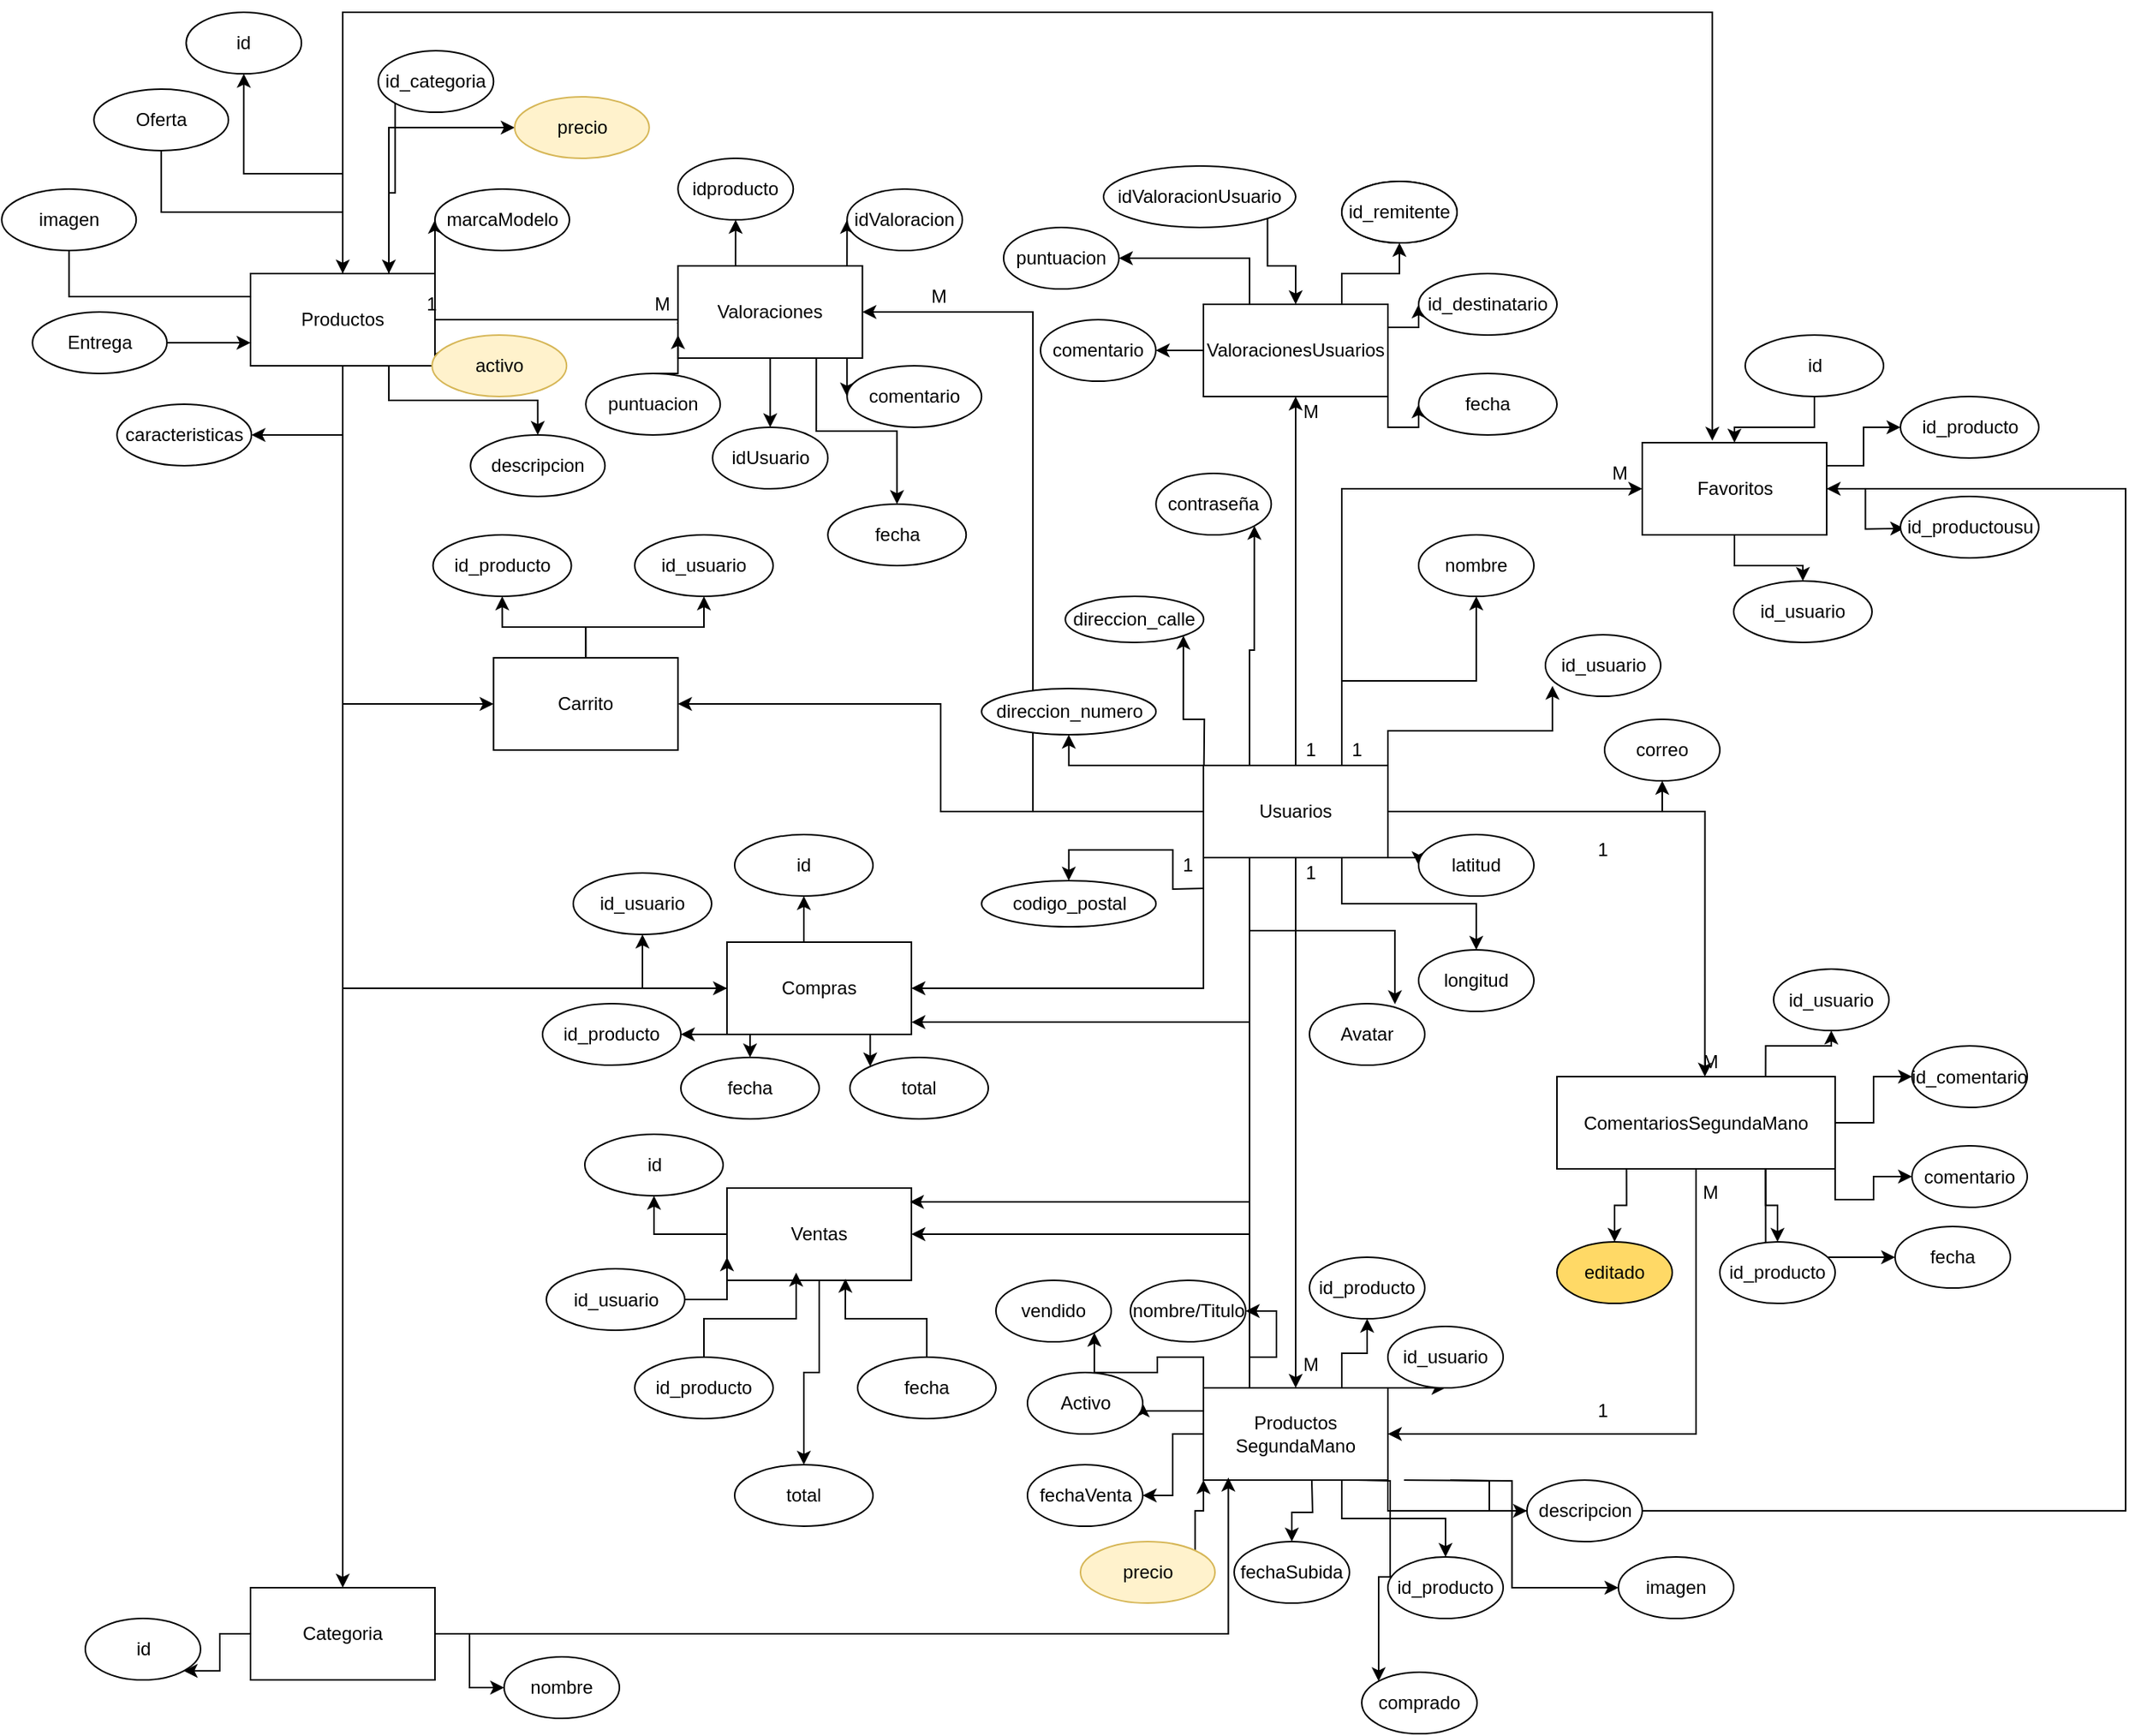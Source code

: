 <mxfile version="24.3.1" type="device">
  <diagram name="Página-1" id="EA7aN-TBTle9Otq8R43J">
    <mxGraphModel dx="2073" dy="1615" grid="1" gridSize="10" guides="1" tooltips="1" connect="1" arrows="1" fold="1" page="1" pageScale="1" pageWidth="827" pageHeight="1169" math="0" shadow="0">
      <root>
        <mxCell id="0" />
        <mxCell id="1" parent="0" />
        <mxCell id="FW-JDr_s4PCAu5C2hTzt-4" style="edgeStyle=orthogonalEdgeStyle;rounded=0;orthogonalLoop=1;jettySize=auto;html=1;exitX=1;exitY=0.5;exitDx=0;exitDy=0;entryX=-0.008;entryY=0.62;entryDx=0;entryDy=0;entryPerimeter=0;" parent="1" source="FW-JDr_s4PCAu5C2hTzt-1" target="FW-JDr_s4PCAu5C2hTzt-2" edge="1">
          <mxGeometry relative="1" as="geometry">
            <mxPoint x="248.13" y="150" as="targetPoint" />
            <Array as="points">
              <mxPoint x="247.13" y="150" />
            </Array>
          </mxGeometry>
        </mxCell>
        <mxCell id="0ktrd48kV1cv61AAb-M5-20" style="edgeStyle=orthogonalEdgeStyle;rounded=0;orthogonalLoop=1;jettySize=auto;html=1;exitX=0.5;exitY=0;exitDx=0;exitDy=0;" parent="1" source="FW-JDr_s4PCAu5C2hTzt-1" target="0ktrd48kV1cv61AAb-M5-16" edge="1">
          <mxGeometry relative="1" as="geometry" />
        </mxCell>
        <mxCell id="0ktrd48kV1cv61AAb-M5-21" style="edgeStyle=orthogonalEdgeStyle;rounded=0;orthogonalLoop=1;jettySize=auto;html=1;exitX=1;exitY=0;exitDx=0;exitDy=0;entryX=0;entryY=0.5;entryDx=0;entryDy=0;" parent="1" source="FW-JDr_s4PCAu5C2hTzt-1" target="0ktrd48kV1cv61AAb-M5-17" edge="1">
          <mxGeometry relative="1" as="geometry" />
        </mxCell>
        <mxCell id="0ktrd48kV1cv61AAb-M5-22" style="edgeStyle=orthogonalEdgeStyle;rounded=0;orthogonalLoop=1;jettySize=auto;html=1;exitX=0;exitY=0.25;exitDx=0;exitDy=0;entryX=0.5;entryY=1;entryDx=0;entryDy=0;" parent="1" source="FW-JDr_s4PCAu5C2hTzt-1" target="0ktrd48kV1cv61AAb-M5-18" edge="1">
          <mxGeometry relative="1" as="geometry" />
        </mxCell>
        <mxCell id="0ktrd48kV1cv61AAb-M5-23" style="edgeStyle=orthogonalEdgeStyle;rounded=0;orthogonalLoop=1;jettySize=auto;html=1;exitX=0.5;exitY=1;exitDx=0;exitDy=0;entryX=1;entryY=0.5;entryDx=0;entryDy=0;" parent="1" source="FW-JDr_s4PCAu5C2hTzt-1" target="0ktrd48kV1cv61AAb-M5-19" edge="1">
          <mxGeometry relative="1" as="geometry" />
        </mxCell>
        <mxCell id="0ktrd48kV1cv61AAb-M5-25" style="edgeStyle=orthogonalEdgeStyle;rounded=0;orthogonalLoop=1;jettySize=auto;html=1;exitX=0.75;exitY=1;exitDx=0;exitDy=0;" parent="1" source="FW-JDr_s4PCAu5C2hTzt-1" target="0ktrd48kV1cv61AAb-M5-24" edge="1">
          <mxGeometry relative="1" as="geometry" />
        </mxCell>
        <mxCell id="wy2KGiXOY7XyAVy5TqoR-2" style="edgeStyle=orthogonalEdgeStyle;rounded=0;orthogonalLoop=1;jettySize=auto;html=1;exitX=1;exitY=0.75;exitDx=0;exitDy=0;entryX=0;entryY=0.5;entryDx=0;entryDy=0;" parent="1" source="FW-JDr_s4PCAu5C2hTzt-1" target="wy2KGiXOY7XyAVy5TqoR-1" edge="1">
          <mxGeometry relative="1" as="geometry" />
        </mxCell>
        <mxCell id="wy2KGiXOY7XyAVy5TqoR-13" style="edgeStyle=orthogonalEdgeStyle;rounded=0;orthogonalLoop=1;jettySize=auto;html=1;exitX=0.5;exitY=1;exitDx=0;exitDy=0;entryX=0.5;entryY=0;entryDx=0;entryDy=0;" parent="1" source="FW-JDr_s4PCAu5C2hTzt-1" target="wy2KGiXOY7XyAVy5TqoR-3" edge="1">
          <mxGeometry relative="1" as="geometry">
            <mxPoint x="-40.0" y="950" as="targetPoint" />
          </mxGeometry>
        </mxCell>
        <mxCell id="wy2KGiXOY7XyAVy5TqoR-17" style="edgeStyle=orthogonalEdgeStyle;rounded=0;orthogonalLoop=1;jettySize=auto;html=1;exitX=0.75;exitY=0;exitDx=0;exitDy=0;entryX=0;entryY=0.5;entryDx=0;entryDy=0;" parent="1" source="FW-JDr_s4PCAu5C2hTzt-1" target="wy2KGiXOY7XyAVy5TqoR-16" edge="1">
          <mxGeometry relative="1" as="geometry" />
        </mxCell>
        <mxCell id="qUaDmYmvCXXhJOkRJQls-21" style="edgeStyle=orthogonalEdgeStyle;rounded=0;orthogonalLoop=1;jettySize=auto;html=1;exitX=0.5;exitY=1;exitDx=0;exitDy=0;entryX=0;entryY=0.5;entryDx=0;entryDy=0;" parent="1" source="FW-JDr_s4PCAu5C2hTzt-1" target="tZ9dOB1mtpPrXh-z9F5N-1" edge="1">
          <mxGeometry relative="1" as="geometry" />
        </mxCell>
        <mxCell id="QuN_vF9S27K4gE4ot9k8-2" style="edgeStyle=orthogonalEdgeStyle;rounded=0;orthogonalLoop=1;jettySize=auto;html=1;exitX=0.5;exitY=1;exitDx=0;exitDy=0;entryX=0;entryY=0.5;entryDx=0;entryDy=0;" parent="1" source="FW-JDr_s4PCAu5C2hTzt-1" target="QuN_vF9S27K4gE4ot9k8-1" edge="1">
          <mxGeometry relative="1" as="geometry" />
        </mxCell>
        <mxCell id="FW-JDr_s4PCAu5C2hTzt-1" value="&lt;div&gt;&lt;br&gt;&lt;/div&gt;Productos&lt;div&gt;&lt;br&gt;&lt;/div&gt;" style="rounded=0;whiteSpace=wrap;html=1;" parent="1" vertex="1">
          <mxGeometry x="-100" y="120" width="120" height="60" as="geometry" />
        </mxCell>
        <mxCell id="0ktrd48kV1cv61AAb-M5-38" style="edgeStyle=orthogonalEdgeStyle;rounded=0;orthogonalLoop=1;jettySize=auto;html=1;exitX=0.5;exitY=0;exitDx=0;exitDy=0;entryX=0.5;entryY=1;entryDx=0;entryDy=0;" parent="1" source="FW-JDr_s4PCAu5C2hTzt-2" target="0ktrd48kV1cv61AAb-M5-29" edge="1">
          <mxGeometry relative="1" as="geometry" />
        </mxCell>
        <mxCell id="0ktrd48kV1cv61AAb-M5-39" style="edgeStyle=orthogonalEdgeStyle;rounded=0;orthogonalLoop=1;jettySize=auto;html=1;exitX=0.75;exitY=0;exitDx=0;exitDy=0;entryX=0;entryY=0.5;entryDx=0;entryDy=0;" parent="1" source="FW-JDr_s4PCAu5C2hTzt-2" target="0ktrd48kV1cv61AAb-M5-35" edge="1">
          <mxGeometry relative="1" as="geometry" />
        </mxCell>
        <mxCell id="0ktrd48kV1cv61AAb-M5-40" style="edgeStyle=orthogonalEdgeStyle;rounded=0;orthogonalLoop=1;jettySize=auto;html=1;exitX=0.5;exitY=1;exitDx=0;exitDy=0;entryX=0.5;entryY=0;entryDx=0;entryDy=0;" parent="1" source="FW-JDr_s4PCAu5C2hTzt-2" target="0ktrd48kV1cv61AAb-M5-30" edge="1">
          <mxGeometry relative="1" as="geometry" />
        </mxCell>
        <mxCell id="0ktrd48kV1cv61AAb-M5-41" style="edgeStyle=orthogonalEdgeStyle;rounded=0;orthogonalLoop=1;jettySize=auto;html=1;exitX=0.75;exitY=1;exitDx=0;exitDy=0;entryX=0;entryY=0.5;entryDx=0;entryDy=0;" parent="1" source="FW-JDr_s4PCAu5C2hTzt-2" target="0ktrd48kV1cv61AAb-M5-37" edge="1">
          <mxGeometry relative="1" as="geometry" />
        </mxCell>
        <mxCell id="0ktrd48kV1cv61AAb-M5-64" style="edgeStyle=orthogonalEdgeStyle;rounded=0;orthogonalLoop=1;jettySize=auto;html=1;exitX=0.75;exitY=1;exitDx=0;exitDy=0;entryX=0.5;entryY=0;entryDx=0;entryDy=0;" parent="1" source="FW-JDr_s4PCAu5C2hTzt-2" target="0ktrd48kV1cv61AAb-M5-53" edge="1">
          <mxGeometry relative="1" as="geometry" />
        </mxCell>
        <mxCell id="FW-JDr_s4PCAu5C2hTzt-2" value="Valoraciones" style="rounded=0;whiteSpace=wrap;html=1;" parent="1" vertex="1">
          <mxGeometry x="178.13" y="115" width="120" height="60" as="geometry" />
        </mxCell>
        <mxCell id="FW-JDr_s4PCAu5C2hTzt-6" style="edgeStyle=orthogonalEdgeStyle;rounded=0;orthogonalLoop=1;jettySize=auto;html=1;exitX=0;exitY=0.5;exitDx=0;exitDy=0;entryX=1;entryY=0.5;entryDx=0;entryDy=0;" parent="1" source="FW-JDr_s4PCAu5C2hTzt-3" target="FW-JDr_s4PCAu5C2hTzt-2" edge="1">
          <mxGeometry relative="1" as="geometry" />
        </mxCell>
        <mxCell id="FW-JDr_s4PCAu5C2hTzt-13" style="edgeStyle=orthogonalEdgeStyle;rounded=0;orthogonalLoop=1;jettySize=auto;html=1;exitX=0.5;exitY=1;exitDx=0;exitDy=0;entryX=0.5;entryY=0;entryDx=0;entryDy=0;" parent="1" source="FW-JDr_s4PCAu5C2hTzt-3" target="FW-JDr_s4PCAu5C2hTzt-12" edge="1">
          <mxGeometry relative="1" as="geometry" />
        </mxCell>
        <mxCell id="0ktrd48kV1cv61AAb-M5-2" style="edgeStyle=orthogonalEdgeStyle;rounded=0;orthogonalLoop=1;jettySize=auto;html=1;exitX=0.5;exitY=0;exitDx=0;exitDy=0;" parent="1" source="FW-JDr_s4PCAu5C2hTzt-3" target="0ktrd48kV1cv61AAb-M5-1" edge="1">
          <mxGeometry relative="1" as="geometry" />
        </mxCell>
        <mxCell id="0ktrd48kV1cv61AAb-M5-9" style="edgeStyle=orthogonalEdgeStyle;rounded=0;orthogonalLoop=1;jettySize=auto;html=1;exitX=1;exitY=0.5;exitDx=0;exitDy=0;entryX=0.25;entryY=0;entryDx=0;entryDy=0;" parent="1" edge="1">
          <mxGeometry relative="1" as="geometry">
            <mxPoint x="846.25" y="642.5" as="targetPoint" />
            <mxPoint x="671" y="470" as="sourcePoint" />
            <Array as="points">
              <mxPoint x="846" y="470" />
            </Array>
          </mxGeometry>
        </mxCell>
        <mxCell id="0ktrd48kV1cv61AAb-M5-74" style="edgeStyle=orthogonalEdgeStyle;rounded=0;orthogonalLoop=1;jettySize=auto;html=1;exitX=0;exitY=0;exitDx=0;exitDy=0;entryX=1;entryY=1;entryDx=0;entryDy=0;" parent="1" target="0ktrd48kV1cv61AAb-M5-68" edge="1">
          <mxGeometry relative="1" as="geometry">
            <mxPoint x="520.13" y="460" as="sourcePoint" />
          </mxGeometry>
        </mxCell>
        <mxCell id="0ktrd48kV1cv61AAb-M5-75" style="edgeStyle=orthogonalEdgeStyle;rounded=0;orthogonalLoop=1;jettySize=auto;html=1;exitX=0.25;exitY=0;exitDx=0;exitDy=0;entryX=1;entryY=1;entryDx=0;entryDy=0;" parent="1" source="FW-JDr_s4PCAu5C2hTzt-3" target="0ktrd48kV1cv61AAb-M5-66" edge="1">
          <mxGeometry relative="1" as="geometry" />
        </mxCell>
        <mxCell id="0ktrd48kV1cv61AAb-M5-76" style="edgeStyle=orthogonalEdgeStyle;rounded=0;orthogonalLoop=1;jettySize=auto;html=1;exitX=0.75;exitY=0;exitDx=0;exitDy=0;entryX=0.5;entryY=1;entryDx=0;entryDy=0;" parent="1" source="FW-JDr_s4PCAu5C2hTzt-3" target="0ktrd48kV1cv61AAb-M5-65" edge="1">
          <mxGeometry relative="1" as="geometry" />
        </mxCell>
        <mxCell id="0ktrd48kV1cv61AAb-M5-78" style="edgeStyle=orthogonalEdgeStyle;rounded=0;orthogonalLoop=1;jettySize=auto;html=1;exitX=1;exitY=0.5;exitDx=0;exitDy=0;entryX=0.5;entryY=1;entryDx=0;entryDy=0;" parent="1" source="FW-JDr_s4PCAu5C2hTzt-3" target="0ktrd48kV1cv61AAb-M5-67" edge="1">
          <mxGeometry relative="1" as="geometry" />
        </mxCell>
        <mxCell id="0ktrd48kV1cv61AAb-M5-79" style="edgeStyle=orthogonalEdgeStyle;rounded=0;orthogonalLoop=1;jettySize=auto;html=1;exitX=1;exitY=1;exitDx=0;exitDy=0;entryX=0;entryY=0.5;entryDx=0;entryDy=0;" parent="1" source="FW-JDr_s4PCAu5C2hTzt-3" target="0ktrd48kV1cv61AAb-M5-71" edge="1">
          <mxGeometry relative="1" as="geometry" />
        </mxCell>
        <mxCell id="0ktrd48kV1cv61AAb-M5-80" style="edgeStyle=orthogonalEdgeStyle;rounded=0;orthogonalLoop=1;jettySize=auto;html=1;exitX=0.75;exitY=1;exitDx=0;exitDy=0;entryX=0.5;entryY=0;entryDx=0;entryDy=0;" parent="1" source="FW-JDr_s4PCAu5C2hTzt-3" target="0ktrd48kV1cv61AAb-M5-72" edge="1">
          <mxGeometry relative="1" as="geometry" />
        </mxCell>
        <mxCell id="0ktrd48kV1cv61AAb-M5-82" style="edgeStyle=orthogonalEdgeStyle;rounded=0;orthogonalLoop=1;jettySize=auto;html=1;exitX=0;exitY=1;exitDx=0;exitDy=0;entryX=0.5;entryY=0;entryDx=0;entryDy=0;" parent="1" target="0ktrd48kV1cv61AAb-M5-70" edge="1">
          <mxGeometry relative="1" as="geometry">
            <mxPoint x="520.13" y="520" as="sourcePoint" />
          </mxGeometry>
        </mxCell>
        <mxCell id="tZ9dOB1mtpPrXh-z9F5N-4" style="edgeStyle=orthogonalEdgeStyle;rounded=0;orthogonalLoop=1;jettySize=auto;html=1;exitX=0;exitY=1;exitDx=0;exitDy=0;entryX=1;entryY=0.5;entryDx=0;entryDy=0;" parent="1" source="FW-JDr_s4PCAu5C2hTzt-3" target="tZ9dOB1mtpPrXh-z9F5N-1" edge="1">
          <mxGeometry relative="1" as="geometry" />
        </mxCell>
        <mxCell id="qUaDmYmvCXXhJOkRJQls-6" style="edgeStyle=orthogonalEdgeStyle;rounded=0;orthogonalLoop=1;jettySize=auto;html=1;exitX=0.75;exitY=0;exitDx=0;exitDy=0;entryX=0;entryY=0.5;entryDx=0;entryDy=0;" parent="1" source="FW-JDr_s4PCAu5C2hTzt-3" target="qUaDmYmvCXXhJOkRJQls-5" edge="1">
          <mxGeometry relative="1" as="geometry" />
        </mxCell>
        <mxCell id="QuN_vF9S27K4gE4ot9k8-3" style="edgeStyle=orthogonalEdgeStyle;rounded=0;orthogonalLoop=1;jettySize=auto;html=1;exitX=0;exitY=0;exitDx=0;exitDy=0;entryX=0.5;entryY=1;entryDx=0;entryDy=0;" parent="1" source="FW-JDr_s4PCAu5C2hTzt-3" target="0ktrd48kV1cv61AAb-M5-69" edge="1">
          <mxGeometry relative="1" as="geometry">
            <Array as="points">
              <mxPoint x="432" y="440" />
            </Array>
          </mxGeometry>
        </mxCell>
        <mxCell id="QuN_vF9S27K4gE4ot9k8-4" style="edgeStyle=orthogonalEdgeStyle;rounded=0;orthogonalLoop=1;jettySize=auto;html=1;exitX=0;exitY=0.5;exitDx=0;exitDy=0;entryX=1;entryY=0.5;entryDx=0;entryDy=0;" parent="1" source="FW-JDr_s4PCAu5C2hTzt-3" target="QuN_vF9S27K4gE4ot9k8-1" edge="1">
          <mxGeometry relative="1" as="geometry" />
        </mxCell>
        <mxCell id="FW-JDr_s4PCAu5C2hTzt-3" value="Usuarios" style="rounded=0;whiteSpace=wrap;html=1;" parent="1" vertex="1">
          <mxGeometry x="520" y="440" width="120" height="60" as="geometry" />
        </mxCell>
        <mxCell id="FW-JDr_s4PCAu5C2hTzt-7" value="M" style="text;html=1;align=center;verticalAlign=middle;whiteSpace=wrap;rounded=0;" parent="1" vertex="1">
          <mxGeometry x="158.13" y="135" width="20" height="10" as="geometry" />
        </mxCell>
        <mxCell id="FW-JDr_s4PCAu5C2hTzt-8" value="1" style="text;html=1;align=center;verticalAlign=middle;whiteSpace=wrap;rounded=0;" parent="1" vertex="1">
          <mxGeometry x="8.13" y="135" width="20" height="10" as="geometry" />
        </mxCell>
        <mxCell id="FW-JDr_s4PCAu5C2hTzt-10" value="M" style="text;html=1;align=center;verticalAlign=middle;whiteSpace=wrap;rounded=0;" parent="1" vertex="1">
          <mxGeometry x="338.13" y="130" width="20" height="10" as="geometry" />
        </mxCell>
        <mxCell id="FW-JDr_s4PCAu5C2hTzt-11" value="1" style="text;html=1;align=center;verticalAlign=middle;whiteSpace=wrap;rounded=0;" parent="1" vertex="1">
          <mxGeometry x="500.13" y="500" width="20" height="10" as="geometry" />
        </mxCell>
        <mxCell id="0ktrd48kV1cv61AAb-M5-110" style="edgeStyle=orthogonalEdgeStyle;rounded=0;orthogonalLoop=1;jettySize=auto;html=1;exitX=0.75;exitY=0;exitDx=0;exitDy=0;" parent="1" source="FW-JDr_s4PCAu5C2hTzt-12" target="0ktrd48kV1cv61AAb-M5-100" edge="1">
          <mxGeometry relative="1" as="geometry" />
        </mxCell>
        <mxCell id="0ktrd48kV1cv61AAb-M5-111" style="edgeStyle=orthogonalEdgeStyle;rounded=0;orthogonalLoop=1;jettySize=auto;html=1;exitX=1;exitY=0;exitDx=0;exitDy=0;entryX=0.5;entryY=1;entryDx=0;entryDy=0;" parent="1" source="FW-JDr_s4PCAu5C2hTzt-12" target="0ktrd48kV1cv61AAb-M5-95" edge="1">
          <mxGeometry relative="1" as="geometry" />
        </mxCell>
        <mxCell id="0ktrd48kV1cv61AAb-M5-112" style="edgeStyle=orthogonalEdgeStyle;rounded=0;orthogonalLoop=1;jettySize=auto;html=1;exitX=0.75;exitY=1;exitDx=0;exitDy=0;entryX=0;entryY=0.5;entryDx=0;entryDy=0;" parent="1" target="0ktrd48kV1cv61AAb-M5-98" edge="1">
          <mxGeometry relative="1" as="geometry">
            <mxPoint x="680.5" y="905" as="sourcePoint" />
          </mxGeometry>
        </mxCell>
        <mxCell id="0ktrd48kV1cv61AAb-M5-113" style="edgeStyle=orthogonalEdgeStyle;rounded=0;orthogonalLoop=1;jettySize=auto;html=1;exitX=0.5;exitY=1;exitDx=0;exitDy=0;entryX=0;entryY=0.5;entryDx=0;entryDy=0;" parent="1" target="0ktrd48kV1cv61AAb-M5-97" edge="1">
          <mxGeometry relative="1" as="geometry">
            <mxPoint x="650.5" y="905" as="sourcePoint" />
          </mxGeometry>
        </mxCell>
        <mxCell id="0ktrd48kV1cv61AAb-M5-114" style="edgeStyle=orthogonalEdgeStyle;rounded=0;orthogonalLoop=1;jettySize=auto;html=1;exitX=0.25;exitY=1;exitDx=0;exitDy=0;entryX=0;entryY=0;entryDx=0;entryDy=0;" parent="1" target="0ktrd48kV1cv61AAb-M5-109" edge="1">
          <mxGeometry relative="1" as="geometry">
            <mxPoint x="620.5" y="905" as="sourcePoint" />
          </mxGeometry>
        </mxCell>
        <mxCell id="0ktrd48kV1cv61AAb-M5-115" style="edgeStyle=orthogonalEdgeStyle;rounded=0;orthogonalLoop=1;jettySize=auto;html=1;exitX=0;exitY=1;exitDx=0;exitDy=0;entryX=0.5;entryY=0;entryDx=0;entryDy=0;" parent="1" target="0ktrd48kV1cv61AAb-M5-92" edge="1">
          <mxGeometry relative="1" as="geometry">
            <mxPoint x="590.5" y="905" as="sourcePoint" />
          </mxGeometry>
        </mxCell>
        <mxCell id="0ktrd48kV1cv61AAb-M5-116" style="edgeStyle=orthogonalEdgeStyle;rounded=0;orthogonalLoop=1;jettySize=auto;html=1;exitX=0;exitY=0.5;exitDx=0;exitDy=0;entryX=1;entryY=0.5;entryDx=0;entryDy=0;" parent="1" source="FW-JDr_s4PCAu5C2hTzt-12" target="0ktrd48kV1cv61AAb-M5-93" edge="1">
          <mxGeometry relative="1" as="geometry" />
        </mxCell>
        <mxCell id="0ktrd48kV1cv61AAb-M5-117" style="edgeStyle=orthogonalEdgeStyle;rounded=0;orthogonalLoop=1;jettySize=auto;html=1;exitX=0;exitY=0.25;exitDx=0;exitDy=0;entryX=1;entryY=0.5;entryDx=0;entryDy=0;" parent="1" source="FW-JDr_s4PCAu5C2hTzt-12" target="0ktrd48kV1cv61AAb-M5-94" edge="1">
          <mxGeometry relative="1" as="geometry" />
        </mxCell>
        <mxCell id="0ktrd48kV1cv61AAb-M5-118" style="edgeStyle=orthogonalEdgeStyle;rounded=0;orthogonalLoop=1;jettySize=auto;html=1;exitX=0.25;exitY=0;exitDx=0;exitDy=0;entryX=1;entryY=0.5;entryDx=0;entryDy=0;" parent="1" source="FW-JDr_s4PCAu5C2hTzt-12" target="0ktrd48kV1cv61AAb-M5-96" edge="1">
          <mxGeometry relative="1" as="geometry" />
        </mxCell>
        <mxCell id="0ktrd48kV1cv61AAb-M5-119" style="edgeStyle=orthogonalEdgeStyle;rounded=0;orthogonalLoop=1;jettySize=auto;html=1;exitX=0;exitY=0;exitDx=0;exitDy=0;entryX=1;entryY=1;entryDx=0;entryDy=0;" parent="1" source="FW-JDr_s4PCAu5C2hTzt-12" target="0ktrd48kV1cv61AAb-M5-108" edge="1">
          <mxGeometry relative="1" as="geometry" />
        </mxCell>
        <mxCell id="tZ9dOB1mtpPrXh-z9F5N-3" style="edgeStyle=orthogonalEdgeStyle;rounded=0;orthogonalLoop=1;jettySize=auto;html=1;exitX=0.25;exitY=0;exitDx=0;exitDy=0;entryX=1;entryY=0.5;entryDx=0;entryDy=0;" parent="1" source="FW-JDr_s4PCAu5C2hTzt-12" target="tZ9dOB1mtpPrXh-z9F5N-2" edge="1">
          <mxGeometry relative="1" as="geometry" />
        </mxCell>
        <mxCell id="qUaDmYmvCXXhJOkRJQls-2" style="edgeStyle=orthogonalEdgeStyle;rounded=0;orthogonalLoop=1;jettySize=auto;html=1;exitX=0.75;exitY=1;exitDx=0;exitDy=0;entryX=0.5;entryY=0;entryDx=0;entryDy=0;" parent="1" source="FW-JDr_s4PCAu5C2hTzt-12" target="qUaDmYmvCXXhJOkRJQls-1" edge="1">
          <mxGeometry relative="1" as="geometry" />
        </mxCell>
        <mxCell id="qUaDmYmvCXXhJOkRJQls-17" style="edgeStyle=orthogonalEdgeStyle;rounded=0;orthogonalLoop=1;jettySize=auto;html=1;exitX=1;exitY=1;exitDx=0;exitDy=0;entryX=1;entryY=0.5;entryDx=0;entryDy=0;" parent="1" source="FW-JDr_s4PCAu5C2hTzt-12" target="qUaDmYmvCXXhJOkRJQls-5" edge="1">
          <mxGeometry relative="1" as="geometry">
            <Array as="points">
              <mxPoint x="640" y="925" />
              <mxPoint x="1120" y="925" />
              <mxPoint x="1120" y="260" />
            </Array>
          </mxGeometry>
        </mxCell>
        <mxCell id="FW-JDr_s4PCAu5C2hTzt-12" value="&lt;div&gt;&lt;br&gt;&lt;/div&gt;Productos&lt;div&gt;SegundaMano&lt;/div&gt;&lt;div&gt;&lt;br&gt;&lt;/div&gt;" style="rounded=0;whiteSpace=wrap;html=1;" parent="1" vertex="1">
          <mxGeometry x="520" y="845" width="120" height="60" as="geometry" />
        </mxCell>
        <mxCell id="FW-JDr_s4PCAu5C2hTzt-14" value="M" style="text;html=1;align=center;verticalAlign=middle;whiteSpace=wrap;rounded=0;" parent="1" vertex="1">
          <mxGeometry x="580" y="825" width="20" height="10" as="geometry" />
        </mxCell>
        <mxCell id="FW-JDr_s4PCAu5C2hTzt-15" value="1" style="text;html=1;align=center;verticalAlign=middle;whiteSpace=wrap;rounded=0;" parent="1" vertex="1">
          <mxGeometry x="580" y="505" width="20" height="10" as="geometry" />
        </mxCell>
        <mxCell id="0ktrd48kV1cv61AAb-M5-54" style="edgeStyle=orthogonalEdgeStyle;rounded=0;orthogonalLoop=1;jettySize=auto;html=1;exitX=0;exitY=0.5;exitDx=0;exitDy=0;entryX=1;entryY=0.5;entryDx=0;entryDy=0;" parent="1" source="0ktrd48kV1cv61AAb-M5-1" target="0ktrd48kV1cv61AAb-M5-51" edge="1">
          <mxGeometry relative="1" as="geometry" />
        </mxCell>
        <mxCell id="0ktrd48kV1cv61AAb-M5-55" style="edgeStyle=orthogonalEdgeStyle;rounded=0;orthogonalLoop=1;jettySize=auto;html=1;exitX=0.25;exitY=0;exitDx=0;exitDy=0;entryX=1;entryY=0.5;entryDx=0;entryDy=0;" parent="1" source="0ktrd48kV1cv61AAb-M5-1" target="0ktrd48kV1cv61AAb-M5-50" edge="1">
          <mxGeometry relative="1" as="geometry" />
        </mxCell>
        <mxCell id="0ktrd48kV1cv61AAb-M5-57" style="edgeStyle=orthogonalEdgeStyle;rounded=0;orthogonalLoop=1;jettySize=auto;html=1;exitX=0.75;exitY=0;exitDx=0;exitDy=0;entryX=0.5;entryY=1;entryDx=0;entryDy=0;" parent="1" source="0ktrd48kV1cv61AAb-M5-1" target="0ktrd48kV1cv61AAb-M5-49" edge="1">
          <mxGeometry relative="1" as="geometry" />
        </mxCell>
        <mxCell id="0ktrd48kV1cv61AAb-M5-58" style="edgeStyle=orthogonalEdgeStyle;rounded=0;orthogonalLoop=1;jettySize=auto;html=1;exitX=1;exitY=0.25;exitDx=0;exitDy=0;entryX=0;entryY=0.5;entryDx=0;entryDy=0;" parent="1" source="0ktrd48kV1cv61AAb-M5-1" target="0ktrd48kV1cv61AAb-M5-47" edge="1">
          <mxGeometry relative="1" as="geometry" />
        </mxCell>
        <mxCell id="0ktrd48kV1cv61AAb-M5-59" style="edgeStyle=orthogonalEdgeStyle;rounded=0;orthogonalLoop=1;jettySize=auto;html=1;exitX=1;exitY=1;exitDx=0;exitDy=0;" parent="1" source="0ktrd48kV1cv61AAb-M5-1" target="0ktrd48kV1cv61AAb-M5-52" edge="1">
          <mxGeometry relative="1" as="geometry" />
        </mxCell>
        <mxCell id="0ktrd48kV1cv61AAb-M5-1" value="ValoracionesUsuarios" style="rounded=0;whiteSpace=wrap;html=1;" parent="1" vertex="1">
          <mxGeometry x="520" y="140" width="120" height="60" as="geometry" />
        </mxCell>
        <mxCell id="0ktrd48kV1cv61AAb-M5-3" value="M" style="text;html=1;align=center;verticalAlign=middle;whiteSpace=wrap;rounded=0;" parent="1" vertex="1">
          <mxGeometry x="580" y="205" width="20" height="10" as="geometry" />
        </mxCell>
        <mxCell id="0ktrd48kV1cv61AAb-M5-4" value="1" style="text;html=1;align=center;verticalAlign=middle;whiteSpace=wrap;rounded=0;" parent="1" vertex="1">
          <mxGeometry x="580" y="425" width="20" height="10" as="geometry" />
        </mxCell>
        <mxCell id="0ktrd48kV1cv61AAb-M5-11" style="edgeStyle=orthogonalEdgeStyle;rounded=0;orthogonalLoop=1;jettySize=auto;html=1;exitX=0.5;exitY=1;exitDx=0;exitDy=0;entryX=1;entryY=0.5;entryDx=0;entryDy=0;" parent="1" source="0ktrd48kV1cv61AAb-M5-10" target="FW-JDr_s4PCAu5C2hTzt-12" edge="1">
          <mxGeometry relative="1" as="geometry">
            <mxPoint x="770" y="770" as="targetPoint" />
          </mxGeometry>
        </mxCell>
        <mxCell id="0ktrd48kV1cv61AAb-M5-104" style="edgeStyle=orthogonalEdgeStyle;rounded=0;orthogonalLoop=1;jettySize=auto;html=1;exitX=0.75;exitY=0;exitDx=0;exitDy=0;entryX=0.5;entryY=1;entryDx=0;entryDy=0;" parent="1" source="0ktrd48kV1cv61AAb-M5-10" target="0ktrd48kV1cv61AAb-M5-99" edge="1">
          <mxGeometry relative="1" as="geometry" />
        </mxCell>
        <mxCell id="0ktrd48kV1cv61AAb-M5-105" style="edgeStyle=orthogonalEdgeStyle;rounded=0;orthogonalLoop=1;jettySize=auto;html=1;exitX=1;exitY=0.5;exitDx=0;exitDy=0;entryX=0;entryY=0.5;entryDx=0;entryDy=0;" parent="1" source="0ktrd48kV1cv61AAb-M5-10" target="0ktrd48kV1cv61AAb-M5-102" edge="1">
          <mxGeometry relative="1" as="geometry" />
        </mxCell>
        <mxCell id="0ktrd48kV1cv61AAb-M5-106" style="edgeStyle=orthogonalEdgeStyle;rounded=0;orthogonalLoop=1;jettySize=auto;html=1;exitX=1;exitY=1;exitDx=0;exitDy=0;entryX=0;entryY=0.5;entryDx=0;entryDy=0;" parent="1" source="0ktrd48kV1cv61AAb-M5-10" target="0ktrd48kV1cv61AAb-M5-103" edge="1">
          <mxGeometry relative="1" as="geometry" />
        </mxCell>
        <mxCell id="0ktrd48kV1cv61AAb-M5-107" style="edgeStyle=orthogonalEdgeStyle;rounded=0;orthogonalLoop=1;jettySize=auto;html=1;exitX=0.75;exitY=1;exitDx=0;exitDy=0;" parent="1" source="0ktrd48kV1cv61AAb-M5-10" target="0ktrd48kV1cv61AAb-M5-101" edge="1">
          <mxGeometry relative="1" as="geometry" />
        </mxCell>
        <mxCell id="qUaDmYmvCXXhJOkRJQls-4" style="edgeStyle=orthogonalEdgeStyle;rounded=0;orthogonalLoop=1;jettySize=auto;html=1;exitX=0.75;exitY=1;exitDx=0;exitDy=0;entryX=0;entryY=0.5;entryDx=0;entryDy=0;" parent="1" source="0ktrd48kV1cv61AAb-M5-10" target="qUaDmYmvCXXhJOkRJQls-3" edge="1">
          <mxGeometry relative="1" as="geometry" />
        </mxCell>
        <mxCell id="YsniumbaeWEUebJkwW_9-2" style="edgeStyle=orthogonalEdgeStyle;rounded=0;orthogonalLoop=1;jettySize=auto;html=1;exitX=0.25;exitY=1;exitDx=0;exitDy=0;entryX=0.5;entryY=0;entryDx=0;entryDy=0;" parent="1" source="0ktrd48kV1cv61AAb-M5-10" target="YsniumbaeWEUebJkwW_9-1" edge="1">
          <mxGeometry relative="1" as="geometry" />
        </mxCell>
        <mxCell id="0ktrd48kV1cv61AAb-M5-10" value="ComentariosSegundaMano" style="rounded=0;whiteSpace=wrap;html=1;" parent="1" vertex="1">
          <mxGeometry x="750" y="642.5" width="181" height="60" as="geometry" />
        </mxCell>
        <mxCell id="0ktrd48kV1cv61AAb-M5-12" value="M" style="text;html=1;align=center;verticalAlign=middle;whiteSpace=wrap;rounded=0;" parent="1" vertex="1">
          <mxGeometry x="840" y="627.5" width="20" height="10" as="geometry" />
        </mxCell>
        <mxCell id="0ktrd48kV1cv61AAb-M5-13" value="1" style="text;html=1;align=center;verticalAlign=middle;whiteSpace=wrap;rounded=0;" parent="1" vertex="1">
          <mxGeometry x="770" y="490" width="20" height="10" as="geometry" />
        </mxCell>
        <mxCell id="0ktrd48kV1cv61AAb-M5-14" value="M" style="text;html=1;align=center;verticalAlign=middle;whiteSpace=wrap;rounded=0;" parent="1" vertex="1">
          <mxGeometry x="840" y="712.5" width="20" height="10" as="geometry" />
        </mxCell>
        <mxCell id="0ktrd48kV1cv61AAb-M5-15" value="1" style="text;html=1;align=center;verticalAlign=middle;whiteSpace=wrap;rounded=0;" parent="1" vertex="1">
          <mxGeometry x="770" y="855" width="20" height="10" as="geometry" />
        </mxCell>
        <mxCell id="0ktrd48kV1cv61AAb-M5-16" value="id" style="ellipse;whiteSpace=wrap;html=1;" parent="1" vertex="1">
          <mxGeometry x="-141.87" y="-50" width="75" height="40" as="geometry" />
        </mxCell>
        <mxCell id="0ktrd48kV1cv61AAb-M5-17" value="marcaModelo" style="ellipse;whiteSpace=wrap;html=1;" parent="1" vertex="1">
          <mxGeometry x="20" y="65" width="87.5" height="40" as="geometry" />
        </mxCell>
        <mxCell id="0ktrd48kV1cv61AAb-M5-18" value="imagen" style="ellipse;whiteSpace=wrap;html=1;" parent="1" vertex="1">
          <mxGeometry x="-261.87" y="65" width="87.5" height="40" as="geometry" />
        </mxCell>
        <mxCell id="0ktrd48kV1cv61AAb-M5-19" value="caracteristicas" style="ellipse;whiteSpace=wrap;html=1;" parent="1" vertex="1">
          <mxGeometry x="-186.87" y="205" width="87.5" height="40" as="geometry" />
        </mxCell>
        <mxCell id="0ktrd48kV1cv61AAb-M5-24" value="descripcion" style="ellipse;whiteSpace=wrap;html=1;" parent="1" vertex="1">
          <mxGeometry x="43.13" y="225" width="87.5" height="40" as="geometry" />
        </mxCell>
        <mxCell id="0ktrd48kV1cv61AAb-M5-28" style="edgeStyle=orthogonalEdgeStyle;rounded=0;orthogonalLoop=1;jettySize=auto;html=1;exitX=1;exitY=0.5;exitDx=0;exitDy=0;entryX=0;entryY=0.75;entryDx=0;entryDy=0;" parent="1" source="0ktrd48kV1cv61AAb-M5-27" target="FW-JDr_s4PCAu5C2hTzt-1" edge="1">
          <mxGeometry relative="1" as="geometry" />
        </mxCell>
        <mxCell id="0ktrd48kV1cv61AAb-M5-27" value="Entrega" style="ellipse;whiteSpace=wrap;html=1;" parent="1" vertex="1">
          <mxGeometry x="-241.87" y="145" width="87.5" height="40" as="geometry" />
        </mxCell>
        <mxCell id="0ktrd48kV1cv61AAb-M5-29" value="idproducto" style="ellipse;whiteSpace=wrap;html=1;" parent="1" vertex="1">
          <mxGeometry x="178.13" y="45" width="75" height="40" as="geometry" />
        </mxCell>
        <mxCell id="0ktrd48kV1cv61AAb-M5-30" value="idUsuario" style="ellipse;whiteSpace=wrap;html=1;" parent="1" vertex="1">
          <mxGeometry x="200.63" y="220" width="75" height="40" as="geometry" />
        </mxCell>
        <mxCell id="0ktrd48kV1cv61AAb-M5-35" value="idValoracion" style="ellipse;whiteSpace=wrap;html=1;" parent="1" vertex="1">
          <mxGeometry x="288.13" y="65" width="75" height="40" as="geometry" />
        </mxCell>
        <mxCell id="0ktrd48kV1cv61AAb-M5-42" style="edgeStyle=orthogonalEdgeStyle;rounded=0;orthogonalLoop=1;jettySize=auto;html=1;exitX=0.5;exitY=0;exitDx=0;exitDy=0;entryX=0;entryY=0.75;entryDx=0;entryDy=0;" parent="1" source="0ktrd48kV1cv61AAb-M5-36" target="FW-JDr_s4PCAu5C2hTzt-2" edge="1">
          <mxGeometry relative="1" as="geometry" />
        </mxCell>
        <mxCell id="0ktrd48kV1cv61AAb-M5-36" value="puntuacion" style="ellipse;whiteSpace=wrap;html=1;" parent="1" vertex="1">
          <mxGeometry x="118.13" y="185" width="87.5" height="40" as="geometry" />
        </mxCell>
        <mxCell id="0ktrd48kV1cv61AAb-M5-37" value="comentario" style="ellipse;whiteSpace=wrap;html=1;" parent="1" vertex="1">
          <mxGeometry x="288.13" y="180" width="87.5" height="40" as="geometry" />
        </mxCell>
        <mxCell id="wy2KGiXOY7XyAVy5TqoR-11" style="edgeStyle=orthogonalEdgeStyle;rounded=0;orthogonalLoop=1;jettySize=auto;html=1;exitX=0.5;exitY=1;exitDx=0;exitDy=0;" parent="1" source="0ktrd48kV1cv61AAb-M5-43" target="FW-JDr_s4PCAu5C2hTzt-1" edge="1">
          <mxGeometry relative="1" as="geometry" />
        </mxCell>
        <mxCell id="0ktrd48kV1cv61AAb-M5-43" value="Oferta" style="ellipse;whiteSpace=wrap;html=1;" parent="1" vertex="1">
          <mxGeometry x="-201.87" width="87.5" height="40" as="geometry" />
        </mxCell>
        <mxCell id="0ktrd48kV1cv61AAb-M5-56" style="edgeStyle=orthogonalEdgeStyle;rounded=0;orthogonalLoop=1;jettySize=auto;html=1;exitX=1;exitY=1;exitDx=0;exitDy=0;" parent="1" source="0ktrd48kV1cv61AAb-M5-45" target="0ktrd48kV1cv61AAb-M5-1" edge="1">
          <mxGeometry relative="1" as="geometry" />
        </mxCell>
        <mxCell id="0ktrd48kV1cv61AAb-M5-45" value="idValoracionUsuario" style="ellipse;whiteSpace=wrap;html=1;" parent="1" vertex="1">
          <mxGeometry x="455" y="50" width="125" height="40" as="geometry" />
        </mxCell>
        <mxCell id="0ktrd48kV1cv61AAb-M5-46" value="id_remitente" style="ellipse;whiteSpace=wrap;html=1;" parent="1" vertex="1">
          <mxGeometry x="610" y="60" width="75" height="40" as="geometry" />
        </mxCell>
        <mxCell id="0ktrd48kV1cv61AAb-M5-47" value="id_destinatario" style="ellipse;whiteSpace=wrap;html=1;" parent="1" vertex="1">
          <mxGeometry x="660" y="120" width="90" height="40" as="geometry" />
        </mxCell>
        <mxCell id="0ktrd48kV1cv61AAb-M5-49" value="id_remitente" style="ellipse;whiteSpace=wrap;html=1;" parent="1" vertex="1">
          <mxGeometry x="610" y="60" width="75" height="40" as="geometry" />
        </mxCell>
        <mxCell id="0ktrd48kV1cv61AAb-M5-50" value="puntuacion" style="ellipse;whiteSpace=wrap;html=1;" parent="1" vertex="1">
          <mxGeometry x="390" y="90" width="75" height="40" as="geometry" />
        </mxCell>
        <mxCell id="0ktrd48kV1cv61AAb-M5-51" value="comentario" style="ellipse;whiteSpace=wrap;html=1;" parent="1" vertex="1">
          <mxGeometry x="414" y="150" width="75" height="40" as="geometry" />
        </mxCell>
        <mxCell id="0ktrd48kV1cv61AAb-M5-52" value="fecha" style="ellipse;whiteSpace=wrap;html=1;" parent="1" vertex="1">
          <mxGeometry x="660" y="185" width="90" height="40" as="geometry" />
        </mxCell>
        <mxCell id="0ktrd48kV1cv61AAb-M5-53" value="fecha" style="ellipse;whiteSpace=wrap;html=1;" parent="1" vertex="1">
          <mxGeometry x="275.63" y="270" width="90" height="40" as="geometry" />
        </mxCell>
        <mxCell id="0ktrd48kV1cv61AAb-M5-61" value="id_usuario" style="ellipse;whiteSpace=wrap;html=1;" parent="1" vertex="1">
          <mxGeometry x="742.5" y="355" width="75" height="40" as="geometry" />
        </mxCell>
        <mxCell id="0ktrd48kV1cv61AAb-M5-65" value="nombre" style="ellipse;whiteSpace=wrap;html=1;" parent="1" vertex="1">
          <mxGeometry x="660" y="290" width="75" height="40" as="geometry" />
        </mxCell>
        <mxCell id="0ktrd48kV1cv61AAb-M5-66" value="contraseña" style="ellipse;whiteSpace=wrap;html=1;" parent="1" vertex="1">
          <mxGeometry x="489.13" y="250" width="75" height="40" as="geometry" />
        </mxCell>
        <mxCell id="0ktrd48kV1cv61AAb-M5-67" value="correo" style="ellipse;whiteSpace=wrap;html=1;" parent="1" vertex="1">
          <mxGeometry x="781" y="410" width="75" height="40" as="geometry" />
        </mxCell>
        <mxCell id="0ktrd48kV1cv61AAb-M5-68" value="&lt;div&gt;&lt;br&gt;&lt;/div&gt;direccion_calle&lt;div&gt;&lt;br&gt;&lt;/div&gt;" style="ellipse;whiteSpace=wrap;html=1;" parent="1" vertex="1">
          <mxGeometry x="430.13" y="330" width="90" height="30" as="geometry" />
        </mxCell>
        <mxCell id="0ktrd48kV1cv61AAb-M5-69" value="&lt;div&gt;&lt;br&gt;&lt;/div&gt;direccion_numero&lt;div&gt;&lt;br&gt;&lt;/div&gt;" style="ellipse;whiteSpace=wrap;html=1;" parent="1" vertex="1">
          <mxGeometry x="375.63" y="390" width="113.5" height="30" as="geometry" />
        </mxCell>
        <mxCell id="0ktrd48kV1cv61AAb-M5-70" value="&lt;div&gt;codigo_postal&lt;/div&gt;" style="ellipse;whiteSpace=wrap;html=1;" parent="1" vertex="1">
          <mxGeometry x="375.63" y="515" width="113.5" height="30" as="geometry" />
        </mxCell>
        <mxCell id="0ktrd48kV1cv61AAb-M5-71" value="latitud" style="ellipse;whiteSpace=wrap;html=1;" parent="1" vertex="1">
          <mxGeometry x="660" y="485" width="75" height="40" as="geometry" />
        </mxCell>
        <mxCell id="0ktrd48kV1cv61AAb-M5-72" value="longitud" style="ellipse;whiteSpace=wrap;html=1;" parent="1" vertex="1">
          <mxGeometry x="660" y="560" width="75" height="40" as="geometry" />
        </mxCell>
        <mxCell id="0ktrd48kV1cv61AAb-M5-73" value="Avatar" style="ellipse;whiteSpace=wrap;html=1;" parent="1" vertex="1">
          <mxGeometry x="589" y="595" width="75" height="40" as="geometry" />
        </mxCell>
        <mxCell id="0ktrd48kV1cv61AAb-M5-77" style="edgeStyle=orthogonalEdgeStyle;rounded=0;orthogonalLoop=1;jettySize=auto;html=1;exitX=1;exitY=0;exitDx=0;exitDy=0;entryX=0.061;entryY=0.83;entryDx=0;entryDy=0;entryPerimeter=0;" parent="1" source="FW-JDr_s4PCAu5C2hTzt-3" target="0ktrd48kV1cv61AAb-M5-61" edge="1">
          <mxGeometry relative="1" as="geometry" />
        </mxCell>
        <mxCell id="0ktrd48kV1cv61AAb-M5-81" style="edgeStyle=orthogonalEdgeStyle;rounded=0;orthogonalLoop=1;jettySize=auto;html=1;exitX=0.25;exitY=1;exitDx=0;exitDy=0;entryX=0.741;entryY=0.01;entryDx=0;entryDy=0;entryPerimeter=0;" parent="1" source="FW-JDr_s4PCAu5C2hTzt-3" target="0ktrd48kV1cv61AAb-M5-73" edge="1">
          <mxGeometry relative="1" as="geometry" />
        </mxCell>
        <mxCell id="0ktrd48kV1cv61AAb-M5-92" value="fechaSubida" style="ellipse;whiteSpace=wrap;html=1;" parent="1" vertex="1">
          <mxGeometry x="540" y="945" width="75" height="40" as="geometry" />
        </mxCell>
        <mxCell id="0ktrd48kV1cv61AAb-M5-93" value="fechaVenta" style="ellipse;whiteSpace=wrap;html=1;" parent="1" vertex="1">
          <mxGeometry x="405.5" y="895" width="75" height="40" as="geometry" />
        </mxCell>
        <mxCell id="0ktrd48kV1cv61AAb-M5-94" value="Activo" style="ellipse;whiteSpace=wrap;html=1;" parent="1" vertex="1">
          <mxGeometry x="405.5" y="835" width="75" height="40" as="geometry" />
        </mxCell>
        <mxCell id="0ktrd48kV1cv61AAb-M5-95" value="id_usuario" style="ellipse;whiteSpace=wrap;html=1;" parent="1" vertex="1">
          <mxGeometry x="640" y="805" width="75" height="40" as="geometry" />
        </mxCell>
        <mxCell id="0ktrd48kV1cv61AAb-M5-96" value="nombre/Titulo" style="ellipse;whiteSpace=wrap;html=1;" parent="1" vertex="1">
          <mxGeometry x="472.5" y="775" width="75" height="40" as="geometry" />
        </mxCell>
        <mxCell id="0ktrd48kV1cv61AAb-M5-97" value="imagen" style="ellipse;whiteSpace=wrap;html=1;" parent="1" vertex="1">
          <mxGeometry x="790" y="955" width="75" height="40" as="geometry" />
        </mxCell>
        <mxCell id="0ktrd48kV1cv61AAb-M5-98" value="descripcion" style="ellipse;whiteSpace=wrap;html=1;" parent="1" vertex="1">
          <mxGeometry x="730.5" y="905" width="75" height="40" as="geometry" />
        </mxCell>
        <mxCell id="0ktrd48kV1cv61AAb-M5-99" value="id_usuario" style="ellipse;whiteSpace=wrap;html=1;" parent="1" vertex="1">
          <mxGeometry x="891" y="572.5" width="75" height="40" as="geometry" />
        </mxCell>
        <mxCell id="0ktrd48kV1cv61AAb-M5-100" value="id_producto" style="ellipse;whiteSpace=wrap;html=1;" parent="1" vertex="1">
          <mxGeometry x="589" y="760" width="75" height="40" as="geometry" />
        </mxCell>
        <mxCell id="0ktrd48kV1cv61AAb-M5-101" value="id_producto" style="ellipse;whiteSpace=wrap;html=1;" parent="1" vertex="1">
          <mxGeometry x="856" y="750" width="75" height="40" as="geometry" />
        </mxCell>
        <mxCell id="0ktrd48kV1cv61AAb-M5-102" value="id_comentario" style="ellipse;whiteSpace=wrap;html=1;" parent="1" vertex="1">
          <mxGeometry x="981" y="622.5" width="75" height="40" as="geometry" />
        </mxCell>
        <mxCell id="0ktrd48kV1cv61AAb-M5-103" value="comentario" style="ellipse;whiteSpace=wrap;html=1;" parent="1" vertex="1">
          <mxGeometry x="981" y="687.5" width="75" height="40" as="geometry" />
        </mxCell>
        <mxCell id="0ktrd48kV1cv61AAb-M5-108" value="vendido" style="ellipse;whiteSpace=wrap;html=1;" parent="1" vertex="1">
          <mxGeometry x="385" y="775" width="75" height="40" as="geometry" />
        </mxCell>
        <mxCell id="0ktrd48kV1cv61AAb-M5-109" value="comprado" style="ellipse;whiteSpace=wrap;html=1;" parent="1" vertex="1">
          <mxGeometry x="623" y="1030" width="75" height="40" as="geometry" />
        </mxCell>
        <mxCell id="tZ9dOB1mtpPrXh-z9F5N-9" style="edgeStyle=orthogonalEdgeStyle;rounded=0;orthogonalLoop=1;jettySize=auto;html=1;exitX=0.5;exitY=0;exitDx=0;exitDy=0;entryX=0.5;entryY=1;entryDx=0;entryDy=0;" parent="1" source="tZ9dOB1mtpPrXh-z9F5N-1" target="tZ9dOB1mtpPrXh-z9F5N-7" edge="1">
          <mxGeometry relative="1" as="geometry" />
        </mxCell>
        <mxCell id="tZ9dOB1mtpPrXh-z9F5N-10" style="edgeStyle=orthogonalEdgeStyle;rounded=0;orthogonalLoop=1;jettySize=auto;html=1;exitX=0;exitY=0.5;exitDx=0;exitDy=0;entryX=0.5;entryY=1;entryDx=0;entryDy=0;" parent="1" source="tZ9dOB1mtpPrXh-z9F5N-1" target="tZ9dOB1mtpPrXh-z9F5N-8" edge="1">
          <mxGeometry relative="1" as="geometry" />
        </mxCell>
        <mxCell id="tZ9dOB1mtpPrXh-z9F5N-12" style="edgeStyle=orthogonalEdgeStyle;rounded=0;orthogonalLoop=1;jettySize=auto;html=1;exitX=0;exitY=1;exitDx=0;exitDy=0;entryX=1;entryY=0.5;entryDx=0;entryDy=0;" parent="1" source="tZ9dOB1mtpPrXh-z9F5N-1" target="tZ9dOB1mtpPrXh-z9F5N-11" edge="1">
          <mxGeometry relative="1" as="geometry" />
        </mxCell>
        <mxCell id="tZ9dOB1mtpPrXh-z9F5N-15" style="edgeStyle=orthogonalEdgeStyle;rounded=0;orthogonalLoop=1;jettySize=auto;html=1;exitX=0.25;exitY=1;exitDx=0;exitDy=0;entryX=0.5;entryY=0;entryDx=0;entryDy=0;" parent="1" source="tZ9dOB1mtpPrXh-z9F5N-1" target="tZ9dOB1mtpPrXh-z9F5N-13" edge="1">
          <mxGeometry relative="1" as="geometry" />
        </mxCell>
        <mxCell id="tZ9dOB1mtpPrXh-z9F5N-16" style="edgeStyle=orthogonalEdgeStyle;rounded=0;orthogonalLoop=1;jettySize=auto;html=1;exitX=0.75;exitY=1;exitDx=0;exitDy=0;entryX=0;entryY=0;entryDx=0;entryDy=0;" parent="1" source="tZ9dOB1mtpPrXh-z9F5N-1" target="tZ9dOB1mtpPrXh-z9F5N-14" edge="1">
          <mxGeometry relative="1" as="geometry" />
        </mxCell>
        <mxCell id="tZ9dOB1mtpPrXh-z9F5N-1" value="Compras" style="rounded=0;whiteSpace=wrap;html=1;" parent="1" vertex="1">
          <mxGeometry x="210" y="555" width="120" height="60" as="geometry" />
        </mxCell>
        <mxCell id="tZ9dOB1mtpPrXh-z9F5N-31" style="edgeStyle=orthogonalEdgeStyle;rounded=0;orthogonalLoop=1;jettySize=auto;html=1;exitX=0.5;exitY=1;exitDx=0;exitDy=0;entryX=0.5;entryY=0;entryDx=0;entryDy=0;" parent="1" source="tZ9dOB1mtpPrXh-z9F5N-2" target="tZ9dOB1mtpPrXh-z9F5N-30" edge="1">
          <mxGeometry relative="1" as="geometry" />
        </mxCell>
        <mxCell id="tZ9dOB1mtpPrXh-z9F5N-2" value="Ventas" style="rounded=0;whiteSpace=wrap;html=1;" parent="1" vertex="1">
          <mxGeometry x="210" y="715" width="120" height="60" as="geometry" />
        </mxCell>
        <mxCell id="tZ9dOB1mtpPrXh-z9F5N-5" style="edgeStyle=orthogonalEdgeStyle;rounded=0;orthogonalLoop=1;jettySize=auto;html=1;exitX=0.25;exitY=1;exitDx=0;exitDy=0;entryX=0.992;entryY=0.15;entryDx=0;entryDy=0;entryPerimeter=0;" parent="1" source="FW-JDr_s4PCAu5C2hTzt-3" target="tZ9dOB1mtpPrXh-z9F5N-2" edge="1">
          <mxGeometry relative="1" as="geometry" />
        </mxCell>
        <mxCell id="tZ9dOB1mtpPrXh-z9F5N-6" style="edgeStyle=orthogonalEdgeStyle;rounded=0;orthogonalLoop=1;jettySize=auto;html=1;exitX=0.25;exitY=0;exitDx=0;exitDy=0;entryX=1;entryY=0.867;entryDx=0;entryDy=0;entryPerimeter=0;" parent="1" source="FW-JDr_s4PCAu5C2hTzt-12" target="tZ9dOB1mtpPrXh-z9F5N-1" edge="1">
          <mxGeometry relative="1" as="geometry" />
        </mxCell>
        <mxCell id="tZ9dOB1mtpPrXh-z9F5N-7" value="id" style="ellipse;whiteSpace=wrap;html=1;" parent="1" vertex="1">
          <mxGeometry x="215" y="485" width="90" height="40" as="geometry" />
        </mxCell>
        <mxCell id="tZ9dOB1mtpPrXh-z9F5N-8" value="id_usuario" style="ellipse;whiteSpace=wrap;html=1;" parent="1" vertex="1">
          <mxGeometry x="110" y="510" width="90" height="40" as="geometry" />
        </mxCell>
        <mxCell id="tZ9dOB1mtpPrXh-z9F5N-11" value="id_producto" style="ellipse;whiteSpace=wrap;html=1;" parent="1" vertex="1">
          <mxGeometry x="90" y="595" width="90" height="40" as="geometry" />
        </mxCell>
        <mxCell id="tZ9dOB1mtpPrXh-z9F5N-13" value="fecha" style="ellipse;whiteSpace=wrap;html=1;" parent="1" vertex="1">
          <mxGeometry x="180" y="630" width="90" height="40" as="geometry" />
        </mxCell>
        <mxCell id="tZ9dOB1mtpPrXh-z9F5N-14" value="total" style="ellipse;whiteSpace=wrap;html=1;" parent="1" vertex="1">
          <mxGeometry x="290" y="630" width="90" height="40" as="geometry" />
        </mxCell>
        <mxCell id="tZ9dOB1mtpPrXh-z9F5N-17" style="edgeStyle=orthogonalEdgeStyle;rounded=0;orthogonalLoop=1;jettySize=auto;html=1;entryX=0.5;entryY=1;entryDx=0;entryDy=0;" parent="1" source="tZ9dOB1mtpPrXh-z9F5N-2" target="tZ9dOB1mtpPrXh-z9F5N-22" edge="1">
          <mxGeometry relative="1" as="geometry">
            <mxPoint x="172.5" y="750" as="sourcePoint" />
          </mxGeometry>
        </mxCell>
        <mxCell id="tZ9dOB1mtpPrXh-z9F5N-22" value="id" style="ellipse;whiteSpace=wrap;html=1;" parent="1" vertex="1">
          <mxGeometry x="117.5" y="680" width="90" height="40" as="geometry" />
        </mxCell>
        <mxCell id="tZ9dOB1mtpPrXh-z9F5N-26" style="edgeStyle=orthogonalEdgeStyle;rounded=0;orthogonalLoop=1;jettySize=auto;html=1;exitX=1;exitY=0.5;exitDx=0;exitDy=0;entryX=0;entryY=0.75;entryDx=0;entryDy=0;" parent="1" source="tZ9dOB1mtpPrXh-z9F5N-23" target="tZ9dOB1mtpPrXh-z9F5N-2" edge="1">
          <mxGeometry relative="1" as="geometry" />
        </mxCell>
        <mxCell id="tZ9dOB1mtpPrXh-z9F5N-23" value="id_usuario" style="ellipse;whiteSpace=wrap;html=1;" parent="1" vertex="1">
          <mxGeometry x="92.5" y="767.5" width="90" height="40" as="geometry" />
        </mxCell>
        <mxCell id="tZ9dOB1mtpPrXh-z9F5N-24" value="id_producto" style="ellipse;whiteSpace=wrap;html=1;" parent="1" vertex="1">
          <mxGeometry x="150" y="825" width="90" height="40" as="geometry" />
        </mxCell>
        <mxCell id="tZ9dOB1mtpPrXh-z9F5N-27" style="edgeStyle=orthogonalEdgeStyle;rounded=0;orthogonalLoop=1;jettySize=auto;html=1;exitX=0.5;exitY=0;exitDx=0;exitDy=0;entryX=0.375;entryY=0.917;entryDx=0;entryDy=0;entryPerimeter=0;" parent="1" source="tZ9dOB1mtpPrXh-z9F5N-24" target="tZ9dOB1mtpPrXh-z9F5N-2" edge="1">
          <mxGeometry relative="1" as="geometry" />
        </mxCell>
        <mxCell id="tZ9dOB1mtpPrXh-z9F5N-28" value="fecha" style="ellipse;whiteSpace=wrap;html=1;" parent="1" vertex="1">
          <mxGeometry x="295" y="825" width="90" height="40" as="geometry" />
        </mxCell>
        <mxCell id="tZ9dOB1mtpPrXh-z9F5N-29" style="edgeStyle=orthogonalEdgeStyle;rounded=0;orthogonalLoop=1;jettySize=auto;html=1;exitX=0.5;exitY=0;exitDx=0;exitDy=0;entryX=0.642;entryY=0.983;entryDx=0;entryDy=0;entryPerimeter=0;" parent="1" source="tZ9dOB1mtpPrXh-z9F5N-28" target="tZ9dOB1mtpPrXh-z9F5N-2" edge="1">
          <mxGeometry relative="1" as="geometry" />
        </mxCell>
        <mxCell id="tZ9dOB1mtpPrXh-z9F5N-30" value="total" style="ellipse;whiteSpace=wrap;html=1;" parent="1" vertex="1">
          <mxGeometry x="215" y="895" width="90" height="40" as="geometry" />
        </mxCell>
        <mxCell id="wy2KGiXOY7XyAVy5TqoR-1" value="activo" style="ellipse;whiteSpace=wrap;html=1;fillColor=#fff2cc;strokeColor=#d6b656;" parent="1" vertex="1">
          <mxGeometry x="18.13" y="160" width="87.5" height="40" as="geometry" />
        </mxCell>
        <mxCell id="wy2KGiXOY7XyAVy5TqoR-8" style="edgeStyle=orthogonalEdgeStyle;rounded=0;orthogonalLoop=1;jettySize=auto;html=1;exitX=1;exitY=0.5;exitDx=0;exitDy=0;entryX=0;entryY=0.5;entryDx=0;entryDy=0;" parent="1" source="wy2KGiXOY7XyAVy5TqoR-3" target="wy2KGiXOY7XyAVy5TqoR-7" edge="1">
          <mxGeometry relative="1" as="geometry" />
        </mxCell>
        <mxCell id="wy2KGiXOY7XyAVy5TqoR-9" style="edgeStyle=orthogonalEdgeStyle;rounded=0;orthogonalLoop=1;jettySize=auto;html=1;exitX=0;exitY=0.5;exitDx=0;exitDy=0;entryX=1;entryY=1;entryDx=0;entryDy=0;" parent="1" source="wy2KGiXOY7XyAVy5TqoR-3" target="wy2KGiXOY7XyAVy5TqoR-6" edge="1">
          <mxGeometry relative="1" as="geometry" />
        </mxCell>
        <mxCell id="wy2KGiXOY7XyAVy5TqoR-3" value="&lt;div&gt;Categoria&lt;/div&gt;" style="rounded=0;whiteSpace=wrap;html=1;" parent="1" vertex="1">
          <mxGeometry x="-100" y="975" width="120" height="60" as="geometry" />
        </mxCell>
        <mxCell id="wy2KGiXOY7XyAVy5TqoR-6" value="id" style="ellipse;whiteSpace=wrap;html=1;" parent="1" vertex="1">
          <mxGeometry x="-207.5" y="995" width="75" height="40" as="geometry" />
        </mxCell>
        <mxCell id="wy2KGiXOY7XyAVy5TqoR-7" value="nombre" style="ellipse;whiteSpace=wrap;html=1;" parent="1" vertex="1">
          <mxGeometry x="65" y="1020" width="75" height="40" as="geometry" />
        </mxCell>
        <mxCell id="wy2KGiXOY7XyAVy5TqoR-12" style="edgeStyle=orthogonalEdgeStyle;rounded=0;orthogonalLoop=1;jettySize=auto;html=1;exitX=0;exitY=1;exitDx=0;exitDy=0;entryX=0.75;entryY=0;entryDx=0;entryDy=0;" parent="1" source="wy2KGiXOY7XyAVy5TqoR-10" target="FW-JDr_s4PCAu5C2hTzt-1" edge="1">
          <mxGeometry relative="1" as="geometry" />
        </mxCell>
        <mxCell id="wy2KGiXOY7XyAVy5TqoR-10" value="id_categoria" style="ellipse;whiteSpace=wrap;html=1;" parent="1" vertex="1">
          <mxGeometry x="-16.87" y="-25" width="75" height="40" as="geometry" />
        </mxCell>
        <mxCell id="wy2KGiXOY7XyAVy5TqoR-15" style="edgeStyle=orthogonalEdgeStyle;rounded=0;orthogonalLoop=1;jettySize=auto;html=1;exitX=1;exitY=0.5;exitDx=0;exitDy=0;entryX=0.135;entryY=0.973;entryDx=0;entryDy=0;entryPerimeter=0;" parent="1" source="wy2KGiXOY7XyAVy5TqoR-3" target="FW-JDr_s4PCAu5C2hTzt-12" edge="1">
          <mxGeometry relative="1" as="geometry" />
        </mxCell>
        <mxCell id="wy2KGiXOY7XyAVy5TqoR-16" value="precio" style="ellipse;whiteSpace=wrap;html=1;fillColor=#fff2cc;strokeColor=#d6b656;" parent="1" vertex="1">
          <mxGeometry x="71.88" y="5" width="87.5" height="40" as="geometry" />
        </mxCell>
        <mxCell id="wy2KGiXOY7XyAVy5TqoR-19" style="edgeStyle=orthogonalEdgeStyle;rounded=0;orthogonalLoop=1;jettySize=auto;html=1;exitX=1;exitY=0;exitDx=0;exitDy=0;entryX=0;entryY=1;entryDx=0;entryDy=0;" parent="1" source="wy2KGiXOY7XyAVy5TqoR-18" target="FW-JDr_s4PCAu5C2hTzt-12" edge="1">
          <mxGeometry relative="1" as="geometry" />
        </mxCell>
        <mxCell id="wy2KGiXOY7XyAVy5TqoR-18" value="precio" style="ellipse;whiteSpace=wrap;html=1;fillColor=#fff2cc;strokeColor=#d6b656;" parent="1" vertex="1">
          <mxGeometry x="440" y="945" width="87.5" height="40" as="geometry" />
        </mxCell>
        <mxCell id="qUaDmYmvCXXhJOkRJQls-1" value="id_producto" style="ellipse;whiteSpace=wrap;html=1;" parent="1" vertex="1">
          <mxGeometry x="640" y="955" width="75" height="40" as="geometry" />
        </mxCell>
        <mxCell id="qUaDmYmvCXXhJOkRJQls-3" value="fecha" style="ellipse;whiteSpace=wrap;html=1;" parent="1" vertex="1">
          <mxGeometry x="970" y="740" width="75" height="40" as="geometry" />
        </mxCell>
        <mxCell id="qUaDmYmvCXXhJOkRJQls-12" style="edgeStyle=orthogonalEdgeStyle;rounded=0;orthogonalLoop=1;jettySize=auto;html=1;exitX=1;exitY=0.5;exitDx=0;exitDy=0;entryX=0;entryY=0;entryDx=0;entryDy=0;" parent="1" source="qUaDmYmvCXXhJOkRJQls-5" edge="1">
          <mxGeometry relative="1" as="geometry">
            <mxPoint x="975.936" y="285.745" as="targetPoint" />
          </mxGeometry>
        </mxCell>
        <mxCell id="qUaDmYmvCXXhJOkRJQls-13" style="edgeStyle=orthogonalEdgeStyle;rounded=0;orthogonalLoop=1;jettySize=auto;html=1;exitX=1;exitY=0.25;exitDx=0;exitDy=0;entryX=0;entryY=0.5;entryDx=0;entryDy=0;" parent="1" source="qUaDmYmvCXXhJOkRJQls-5" target="qUaDmYmvCXXhJOkRJQls-10" edge="1">
          <mxGeometry relative="1" as="geometry" />
        </mxCell>
        <mxCell id="qUaDmYmvCXXhJOkRJQls-20" style="edgeStyle=orthogonalEdgeStyle;rounded=0;orthogonalLoop=1;jettySize=auto;html=1;exitX=0.5;exitY=1;exitDx=0;exitDy=0;" parent="1" source="qUaDmYmvCXXhJOkRJQls-5" target="qUaDmYmvCXXhJOkRJQls-19" edge="1">
          <mxGeometry relative="1" as="geometry" />
        </mxCell>
        <mxCell id="qUaDmYmvCXXhJOkRJQls-5" value="Favoritos" style="rounded=0;whiteSpace=wrap;html=1;" parent="1" vertex="1">
          <mxGeometry x="805.5" y="230" width="120" height="60" as="geometry" />
        </mxCell>
        <mxCell id="qUaDmYmvCXXhJOkRJQls-7" value="M" style="text;html=1;align=center;verticalAlign=middle;whiteSpace=wrap;rounded=0;" parent="1" vertex="1">
          <mxGeometry x="781" y="245" width="20" height="10" as="geometry" />
        </mxCell>
        <mxCell id="qUaDmYmvCXXhJOkRJQls-9" style="edgeStyle=orthogonalEdgeStyle;rounded=0;orthogonalLoop=1;jettySize=auto;html=1;exitX=0.5;exitY=1;exitDx=0;exitDy=0;" parent="1" source="qUaDmYmvCXXhJOkRJQls-8" target="qUaDmYmvCXXhJOkRJQls-5" edge="1">
          <mxGeometry relative="1" as="geometry" />
        </mxCell>
        <mxCell id="qUaDmYmvCXXhJOkRJQls-8" value="id" style="ellipse;whiteSpace=wrap;html=1;" parent="1" vertex="1">
          <mxGeometry x="872.5" y="160" width="90" height="40" as="geometry" />
        </mxCell>
        <mxCell id="qUaDmYmvCXXhJOkRJQls-10" value="id_producto" style="ellipse;whiteSpace=wrap;html=1;" parent="1" vertex="1">
          <mxGeometry x="973.5" y="200" width="90" height="40" as="geometry" />
        </mxCell>
        <mxCell id="qUaDmYmvCXXhJOkRJQls-15" value="1" style="text;html=1;align=center;verticalAlign=middle;whiteSpace=wrap;rounded=0;" parent="1" vertex="1">
          <mxGeometry x="610" y="425" width="20" height="10" as="geometry" />
        </mxCell>
        <mxCell id="qUaDmYmvCXXhJOkRJQls-16" style="edgeStyle=orthogonalEdgeStyle;rounded=0;orthogonalLoop=1;jettySize=auto;html=1;exitX=0.5;exitY=0;exitDx=0;exitDy=0;entryX=0.38;entryY=-0.021;entryDx=0;entryDy=0;entryPerimeter=0;" parent="1" source="FW-JDr_s4PCAu5C2hTzt-1" target="qUaDmYmvCXXhJOkRJQls-5" edge="1">
          <mxGeometry relative="1" as="geometry">
            <Array as="points">
              <mxPoint x="-40" y="-50" />
              <mxPoint x="851" y="-50" />
            </Array>
          </mxGeometry>
        </mxCell>
        <mxCell id="qUaDmYmvCXXhJOkRJQls-18" value="id_productousu" style="ellipse;whiteSpace=wrap;html=1;" parent="1" vertex="1">
          <mxGeometry x="973.5" y="265" width="90" height="40" as="geometry" />
        </mxCell>
        <mxCell id="qUaDmYmvCXXhJOkRJQls-19" value="id_usuario" style="ellipse;whiteSpace=wrap;html=1;" parent="1" vertex="1">
          <mxGeometry x="865" y="320" width="90" height="40" as="geometry" />
        </mxCell>
        <mxCell id="YsniumbaeWEUebJkwW_9-1" value="editado" style="ellipse;whiteSpace=wrap;html=1;fillColor=#FFD966;" parent="1" vertex="1">
          <mxGeometry x="750" y="750" width="75" height="40" as="geometry" />
        </mxCell>
        <mxCell id="QuN_vF9S27K4gE4ot9k8-7" style="edgeStyle=orthogonalEdgeStyle;rounded=0;orthogonalLoop=1;jettySize=auto;html=1;exitX=0.5;exitY=0;exitDx=0;exitDy=0;entryX=0.5;entryY=1;entryDx=0;entryDy=0;" parent="1" source="QuN_vF9S27K4gE4ot9k8-1" target="QuN_vF9S27K4gE4ot9k8-5" edge="1">
          <mxGeometry relative="1" as="geometry" />
        </mxCell>
        <mxCell id="QuN_vF9S27K4gE4ot9k8-8" style="edgeStyle=orthogonalEdgeStyle;rounded=0;orthogonalLoop=1;jettySize=auto;html=1;exitX=0.5;exitY=0;exitDx=0;exitDy=0;entryX=0.5;entryY=1;entryDx=0;entryDy=0;" parent="1" source="QuN_vF9S27K4gE4ot9k8-1" target="QuN_vF9S27K4gE4ot9k8-6" edge="1">
          <mxGeometry relative="1" as="geometry" />
        </mxCell>
        <mxCell id="QuN_vF9S27K4gE4ot9k8-1" value="&lt;div&gt;Carrito&lt;/div&gt;" style="rounded=0;whiteSpace=wrap;html=1;" parent="1" vertex="1">
          <mxGeometry x="58.13" y="370" width="120" height="60" as="geometry" />
        </mxCell>
        <mxCell id="QuN_vF9S27K4gE4ot9k8-5" value="id_producto" style="ellipse;whiteSpace=wrap;html=1;" parent="1" vertex="1">
          <mxGeometry x="18.75" y="290" width="90" height="40" as="geometry" />
        </mxCell>
        <mxCell id="QuN_vF9S27K4gE4ot9k8-6" value="id_usuario" style="ellipse;whiteSpace=wrap;html=1;" parent="1" vertex="1">
          <mxGeometry x="150" y="290" width="90" height="40" as="geometry" />
        </mxCell>
      </root>
    </mxGraphModel>
  </diagram>
</mxfile>
